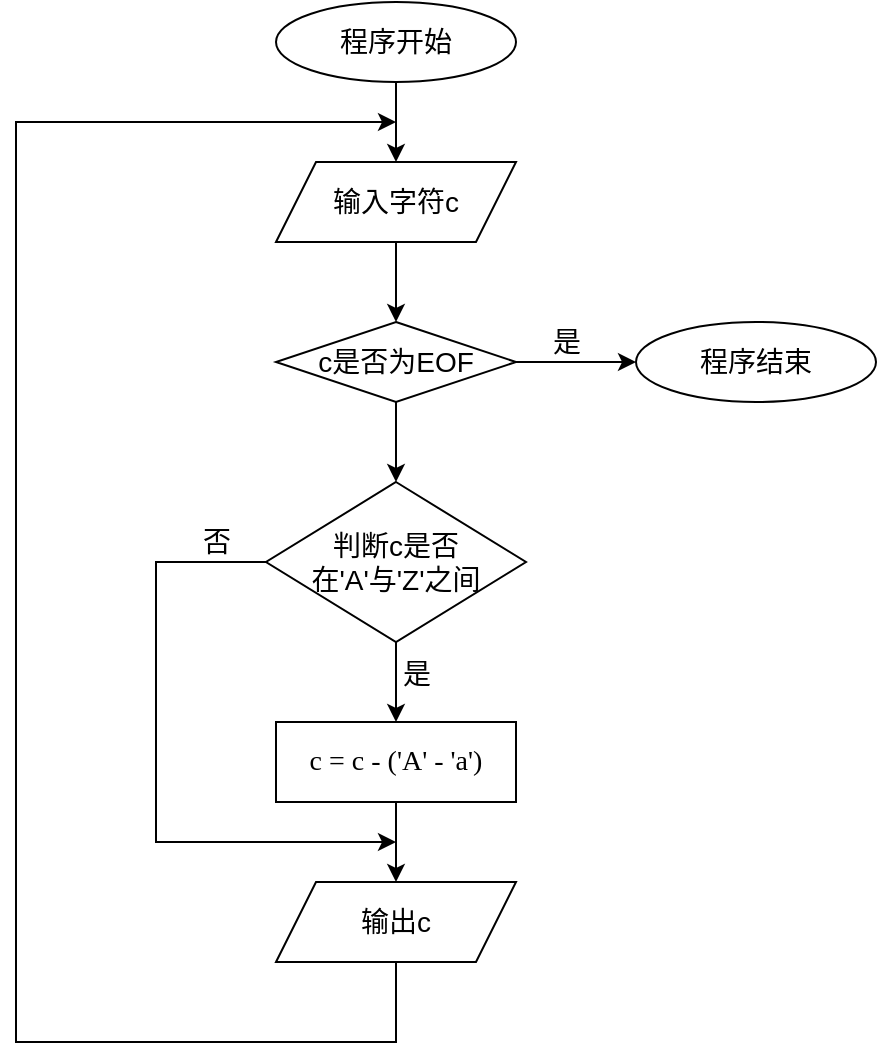 <mxfile version="24.7.17">
  <diagram id="C5RBs43oDa-KdzZeNtuy" name="Page-1">
    <mxGraphModel dx="1213" dy="768" grid="1" gridSize="10" guides="1" tooltips="1" connect="1" arrows="1" fold="1" page="1" pageScale="1" pageWidth="827" pageHeight="1169" math="0" shadow="0">
      <root>
        <mxCell id="WIyWlLk6GJQsqaUBKTNV-0" />
        <mxCell id="WIyWlLk6GJQsqaUBKTNV-1" parent="WIyWlLk6GJQsqaUBKTNV-0" />
        <mxCell id="Dp78VjWUB4hCw7y9QgRw-6" style="edgeStyle=orthogonalEdgeStyle;rounded=0;orthogonalLoop=1;jettySize=auto;html=1;exitX=0.5;exitY=1;exitDx=0;exitDy=0;entryX=0.5;entryY=0;entryDx=0;entryDy=0;" edge="1" parent="WIyWlLk6GJQsqaUBKTNV-1" source="Dp78VjWUB4hCw7y9QgRw-1" target="Dp78VjWUB4hCw7y9QgRw-4">
          <mxGeometry relative="1" as="geometry" />
        </mxCell>
        <mxCell id="Dp78VjWUB4hCw7y9QgRw-1" value="&lt;font style=&quot;font-size: 14px;&quot;&gt;程序开始&lt;/font&gt;" style="ellipse;whiteSpace=wrap;html=1;" vertex="1" parent="WIyWlLk6GJQsqaUBKTNV-1">
          <mxGeometry x="340" y="80" width="120" height="40" as="geometry" />
        </mxCell>
        <mxCell id="Dp78VjWUB4hCw7y9QgRw-9" style="edgeStyle=orthogonalEdgeStyle;rounded=0;orthogonalLoop=1;jettySize=auto;html=1;exitX=0.5;exitY=1;exitDx=0;exitDy=0;entryX=0.5;entryY=0;entryDx=0;entryDy=0;" edge="1" parent="WIyWlLk6GJQsqaUBKTNV-1" source="Dp78VjWUB4hCw7y9QgRw-4" target="Dp78VjWUB4hCw7y9QgRw-8">
          <mxGeometry relative="1" as="geometry" />
        </mxCell>
        <mxCell id="Dp78VjWUB4hCw7y9QgRw-4" value="&lt;font style=&quot;font-size: 14px;&quot;&gt;输入字符c&lt;/font&gt;" style="shape=parallelogram;perimeter=parallelogramPerimeter;whiteSpace=wrap;html=1;fixedSize=1;" vertex="1" parent="WIyWlLk6GJQsqaUBKTNV-1">
          <mxGeometry x="340" y="160" width="120" height="40" as="geometry" />
        </mxCell>
        <mxCell id="Dp78VjWUB4hCw7y9QgRw-11" style="edgeStyle=orthogonalEdgeStyle;rounded=0;orthogonalLoop=1;jettySize=auto;html=1;entryX=0;entryY=0.5;entryDx=0;entryDy=0;" edge="1" parent="WIyWlLk6GJQsqaUBKTNV-1" source="Dp78VjWUB4hCw7y9QgRw-8" target="Dp78VjWUB4hCw7y9QgRw-10">
          <mxGeometry relative="1" as="geometry" />
        </mxCell>
        <mxCell id="Dp78VjWUB4hCw7y9QgRw-15" value="&lt;font style=&quot;font-size: 14px;&quot;&gt;是&lt;/font&gt;" style="edgeLabel;html=1;align=center;verticalAlign=middle;resizable=0;points=[];fontFamily=Helvetica;fontSize=11;fontColor=default;labelBackgroundColor=default;fillColor=none;gradientColor=none;" vertex="1" connectable="0" parent="Dp78VjWUB4hCw7y9QgRw-11">
          <mxGeometry x="-0.178" y="3" relative="1" as="geometry">
            <mxPoint y="-7" as="offset" />
          </mxGeometry>
        </mxCell>
        <mxCell id="Dp78VjWUB4hCw7y9QgRw-22" style="edgeStyle=orthogonalEdgeStyle;rounded=0;orthogonalLoop=1;jettySize=auto;html=1;exitX=0.5;exitY=1;exitDx=0;exitDy=0;entryX=0.5;entryY=0;entryDx=0;entryDy=0;fontFamily=Helvetica;fontSize=11;fontColor=default;labelBackgroundColor=default;resizable=0;" edge="1" parent="WIyWlLk6GJQsqaUBKTNV-1" source="Dp78VjWUB4hCw7y9QgRw-8" target="Dp78VjWUB4hCw7y9QgRw-21">
          <mxGeometry relative="1" as="geometry" />
        </mxCell>
        <mxCell id="Dp78VjWUB4hCw7y9QgRw-8" value="&lt;font style=&quot;font-size: 14px;&quot;&gt;c是否为EOF&lt;/font&gt;" style="rhombus;whiteSpace=wrap;html=1;" vertex="1" parent="WIyWlLk6GJQsqaUBKTNV-1">
          <mxGeometry x="340" y="240" width="120" height="40" as="geometry" />
        </mxCell>
        <mxCell id="Dp78VjWUB4hCw7y9QgRw-10" value="&lt;font style=&quot;font-size: 14px;&quot;&gt;程序结束&lt;/font&gt;" style="ellipse;whiteSpace=wrap;html=1;" vertex="1" parent="WIyWlLk6GJQsqaUBKTNV-1">
          <mxGeometry x="520" y="240" width="120" height="40" as="geometry" />
        </mxCell>
        <mxCell id="Dp78VjWUB4hCw7y9QgRw-26" style="edgeStyle=orthogonalEdgeStyle;rounded=0;orthogonalLoop=1;jettySize=auto;html=1;exitX=0.5;exitY=1;exitDx=0;exitDy=0;entryX=0.5;entryY=0;entryDx=0;entryDy=0;fontFamily=Helvetica;fontSize=11;fontColor=default;labelBackgroundColor=default;resizable=0;" edge="1" parent="WIyWlLk6GJQsqaUBKTNV-1" source="Dp78VjWUB4hCw7y9QgRw-19" target="Dp78VjWUB4hCw7y9QgRw-25">
          <mxGeometry relative="1" as="geometry" />
        </mxCell>
        <mxCell id="Dp78VjWUB4hCw7y9QgRw-19" value="&lt;span style=&quot;font-family: &amp;quot;Times New Roman&amp;quot;, serif;&quot; lang=&quot;EN-US&quot;&gt;&lt;font style=&quot;font-size: 14px;&quot;&gt;c = c - (&#39;A&#39; - &#39;a&#39;)&lt;/font&gt;&lt;/span&gt;" style="rounded=0;whiteSpace=wrap;html=1;align=center;verticalAlign=middle;fontFamily=Helvetica;fontSize=11;fontColor=default;labelBackgroundColor=default;resizable=1;fillColor=none;gradientColor=none;movable=1;rotatable=1;deletable=1;editable=1;locked=0;connectable=1;" vertex="1" parent="WIyWlLk6GJQsqaUBKTNV-1">
          <mxGeometry x="340" y="440" width="120" height="40" as="geometry" />
        </mxCell>
        <mxCell id="Dp78VjWUB4hCw7y9QgRw-23" style="edgeStyle=orthogonalEdgeStyle;rounded=0;orthogonalLoop=1;jettySize=auto;html=1;exitX=0.5;exitY=1;exitDx=0;exitDy=0;entryX=0.5;entryY=0;entryDx=0;entryDy=0;fontFamily=Helvetica;fontSize=11;fontColor=default;labelBackgroundColor=default;resizable=0;" edge="1" parent="WIyWlLk6GJQsqaUBKTNV-1" source="Dp78VjWUB4hCw7y9QgRw-21" target="Dp78VjWUB4hCw7y9QgRw-19">
          <mxGeometry relative="1" as="geometry" />
        </mxCell>
        <mxCell id="Dp78VjWUB4hCw7y9QgRw-24" value="&lt;font style=&quot;font-size: 14px;&quot;&gt;是&lt;/font&gt;" style="edgeLabel;html=1;align=center;verticalAlign=middle;resizable=0;points=[];fontFamily=Helvetica;fontSize=11;fontColor=default;labelBackgroundColor=default;fillColor=none;gradientColor=none;" vertex="1" connectable="0" parent="Dp78VjWUB4hCw7y9QgRw-23">
          <mxGeometry x="-0.233" y="-4" relative="1" as="geometry">
            <mxPoint x="14" as="offset" />
          </mxGeometry>
        </mxCell>
        <mxCell id="Dp78VjWUB4hCw7y9QgRw-27" style="edgeStyle=orthogonalEdgeStyle;rounded=0;orthogonalLoop=1;jettySize=auto;html=1;exitX=0;exitY=0.5;exitDx=0;exitDy=0;fontFamily=Helvetica;fontSize=11;fontColor=default;labelBackgroundColor=default;resizable=0;" edge="1" parent="WIyWlLk6GJQsqaUBKTNV-1" source="Dp78VjWUB4hCw7y9QgRw-21">
          <mxGeometry relative="1" as="geometry">
            <mxPoint x="400" y="500" as="targetPoint" />
            <Array as="points">
              <mxPoint x="280" y="360" />
              <mxPoint x="280" y="500" />
            </Array>
          </mxGeometry>
        </mxCell>
        <mxCell id="Dp78VjWUB4hCw7y9QgRw-28" value="&lt;font style=&quot;font-size: 14px;&quot;&gt;否&lt;/font&gt;" style="edgeLabel;html=1;align=center;verticalAlign=middle;resizable=0;points=[];fontFamily=Helvetica;fontSize=11;fontColor=default;labelBackgroundColor=default;fillColor=none;gradientColor=none;" vertex="1" connectable="0" parent="Dp78VjWUB4hCw7y9QgRw-27">
          <mxGeometry x="-0.202" relative="1" as="geometry">
            <mxPoint x="30" y="-81" as="offset" />
          </mxGeometry>
        </mxCell>
        <mxCell id="Dp78VjWUB4hCw7y9QgRw-21" value="判断c是否在&#39;A&#39;与&#39;Z&#39;之间" style="rhombus;whiteSpace=wrap;html=1;align=center;verticalAlign=middle;fontFamily=Helvetica;fontSize=14;fontColor=default;labelBackgroundColor=none;resizable=1;fillColor=none;gradientColor=none;movable=1;rotatable=1;deletable=1;editable=1;locked=0;connectable=1;" vertex="1" parent="WIyWlLk6GJQsqaUBKTNV-1">
          <mxGeometry x="335" y="320" width="130" height="80" as="geometry" />
        </mxCell>
        <mxCell id="Dp78VjWUB4hCw7y9QgRw-29" style="edgeStyle=orthogonalEdgeStyle;rounded=0;orthogonalLoop=1;jettySize=auto;html=1;exitX=0.5;exitY=1;exitDx=0;exitDy=0;fontFamily=Helvetica;fontSize=11;fontColor=default;labelBackgroundColor=default;resizable=0;" edge="1" parent="WIyWlLk6GJQsqaUBKTNV-1" source="Dp78VjWUB4hCw7y9QgRw-25">
          <mxGeometry relative="1" as="geometry">
            <mxPoint x="400" y="140" as="targetPoint" />
            <Array as="points">
              <mxPoint x="400" y="600" />
              <mxPoint x="210" y="600" />
              <mxPoint x="210" y="140" />
              <mxPoint x="400" y="140" />
            </Array>
          </mxGeometry>
        </mxCell>
        <mxCell id="Dp78VjWUB4hCw7y9QgRw-25" value="输出c" style="shape=parallelogram;perimeter=parallelogramPerimeter;whiteSpace=wrap;html=1;fixedSize=1;align=center;verticalAlign=middle;fontFamily=Helvetica;fontSize=14;fontColor=default;labelBackgroundColor=default;resizable=1;fillColor=none;gradientColor=none;movable=1;rotatable=1;deletable=1;editable=1;locked=0;connectable=1;" vertex="1" parent="WIyWlLk6GJQsqaUBKTNV-1">
          <mxGeometry x="340" y="520" width="120" height="40" as="geometry" />
        </mxCell>
      </root>
    </mxGraphModel>
  </diagram>
</mxfile>
